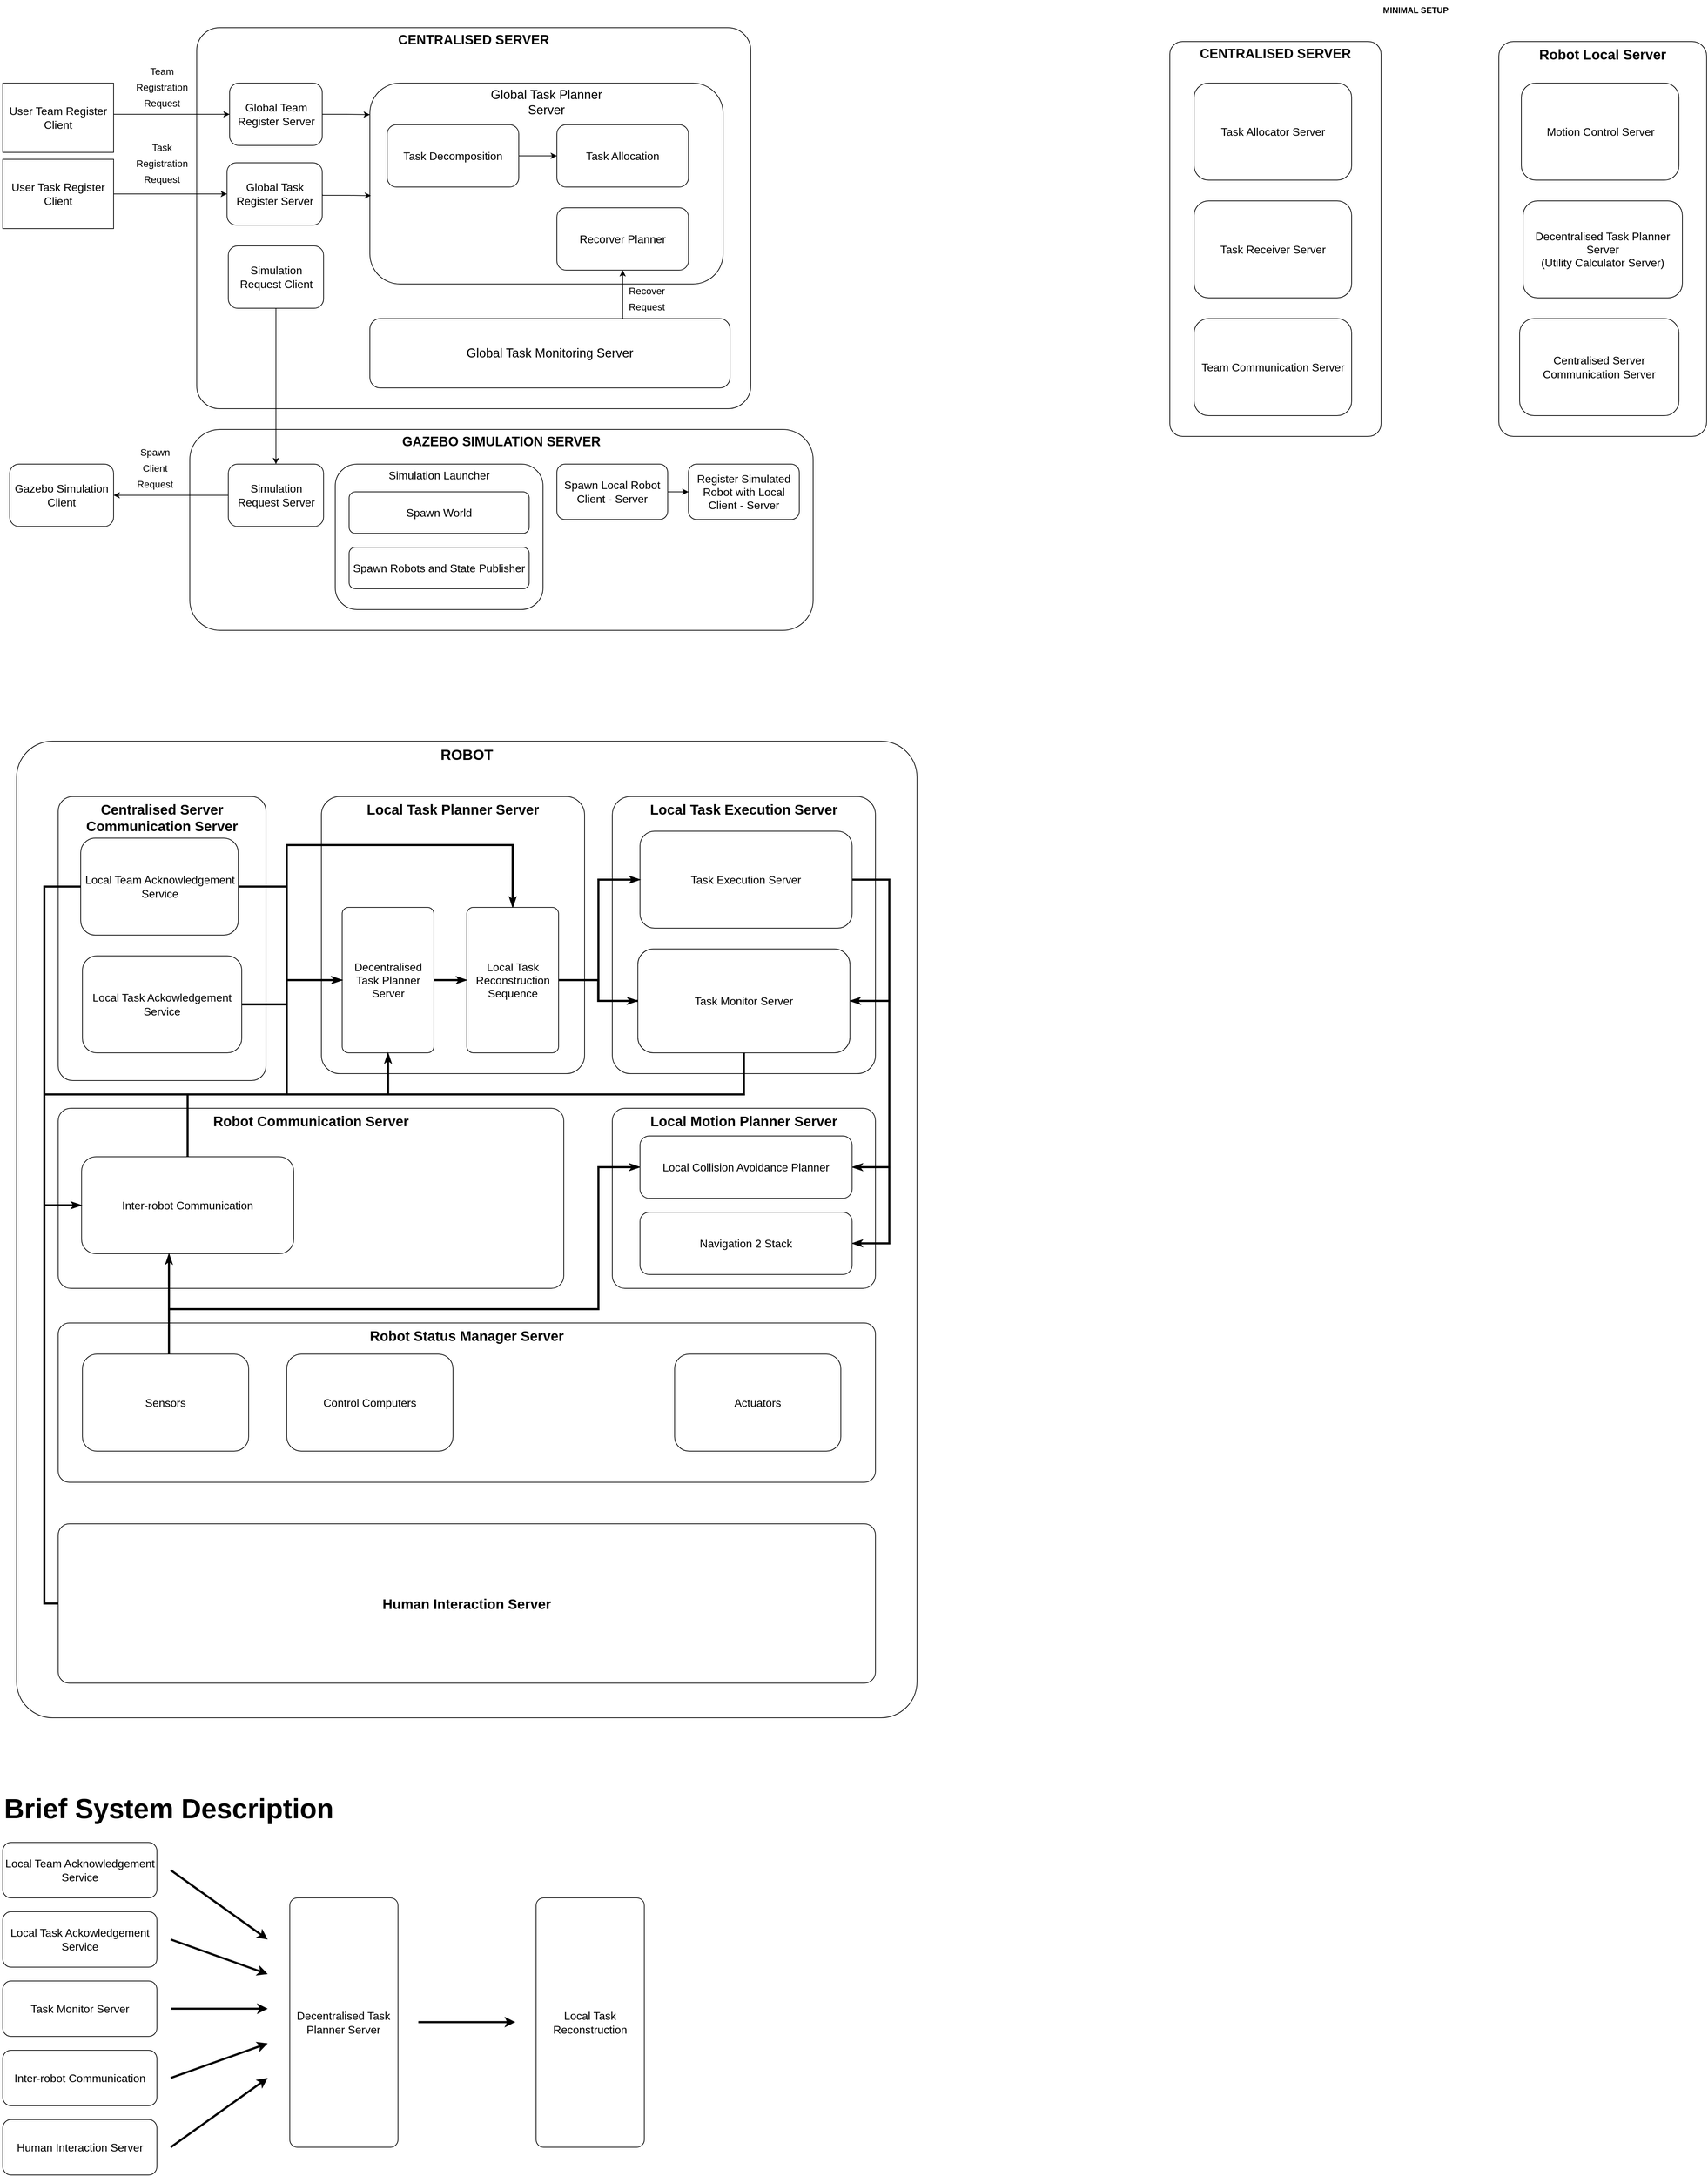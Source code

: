 <mxfile version="20.4.0" type="device"><diagram id="uB8R469eMQVkihma4SLC" name="Page-1"><mxGraphModel dx="1354" dy="734" grid="1" gridSize="10" guides="1" tooltips="1" connect="1" arrows="1" fold="1" page="1" pageScale="1" pageWidth="850" pageHeight="1100" math="0" shadow="0"><root><mxCell id="0"/><mxCell id="1" parent="0"/><mxCell id="WGvOH6UF8nyRRIWHCU_j-6" value="&lt;font style=&quot;font-size: 19px;&quot;&gt;&lt;b&gt;CENTRALISED SERVER&lt;/b&gt;&lt;/font&gt;" style="rounded=1;whiteSpace=wrap;html=1;verticalAlign=top;arcSize=6;" parent="1" vertex="1"><mxGeometry x="360" y="100" width="800" height="550" as="geometry"/></mxCell><mxCell id="WGvOH6UF8nyRRIWHCU_j-7" value="&lt;font style=&quot;font-size: 18px;&quot;&gt;Global Task Planner &lt;br&gt;Server&lt;/font&gt;" style="rounded=1;whiteSpace=wrap;html=1;verticalAlign=top;" parent="1" vertex="1"><mxGeometry x="610" y="180" width="510" height="290" as="geometry"/></mxCell><mxCell id="WGvOH6UF8nyRRIWHCU_j-65" style="edgeStyle=orthogonalEdgeStyle;rounded=0;orthogonalLoop=1;jettySize=auto;html=1;exitX=1;exitY=0.5;exitDx=0;exitDy=0;entryX=0.003;entryY=0.56;entryDx=0;entryDy=0;entryPerimeter=0;fontSize=16;" parent="1" source="WGvOH6UF8nyRRIWHCU_j-10" target="WGvOH6UF8nyRRIWHCU_j-7" edge="1"><mxGeometry relative="1" as="geometry"><Array as="points"><mxPoint x="541" y="342"/><mxPoint x="580" y="342"/></Array></mxGeometry></mxCell><mxCell id="WGvOH6UF8nyRRIWHCU_j-10" value="&lt;font style=&quot;font-size: 16px;&quot;&gt;Global Task Register Server&lt;/font&gt;" style="rounded=1;whiteSpace=wrap;html=1;" parent="1" vertex="1"><mxGeometry x="403.75" y="295" width="137.5" height="90" as="geometry"/></mxCell><mxCell id="WGvOH6UF8nyRRIWHCU_j-44" value="" style="edgeStyle=orthogonalEdgeStyle;rounded=0;orthogonalLoop=1;jettySize=auto;html=1;fontSize=14;" parent="1" source="WGvOH6UF8nyRRIWHCU_j-11" edge="1"><mxGeometry relative="1" as="geometry"><mxPoint x="880.0" y="285" as="targetPoint"/></mxGeometry></mxCell><mxCell id="WGvOH6UF8nyRRIWHCU_j-11" value="&lt;font style=&quot;font-size: 16px;&quot;&gt;Task Decomposition&lt;/font&gt;" style="rounded=1;whiteSpace=wrap;html=1;" parent="1" vertex="1"><mxGeometry x="635" y="240" width="190" height="90" as="geometry"/></mxCell><mxCell id="WGvOH6UF8nyRRIWHCU_j-61" style="edgeStyle=orthogonalEdgeStyle;rounded=0;orthogonalLoop=1;jettySize=auto;html=1;fontSize=14;" parent="1" source="WGvOH6UF8nyRRIWHCU_j-25" target="WGvOH6UF8nyRRIWHCU_j-10" edge="1"><mxGeometry relative="1" as="geometry"/></mxCell><mxCell id="WGvOH6UF8nyRRIWHCU_j-25" value="User Task Register Client" style="rounded=0;whiteSpace=wrap;html=1;fontSize=16;" parent="1" vertex="1"><mxGeometry x="80" y="290" width="160" height="100" as="geometry"/></mxCell><mxCell id="WGvOH6UF8nyRRIWHCU_j-35" style="edgeStyle=orthogonalEdgeStyle;rounded=0;orthogonalLoop=1;jettySize=auto;html=1;entryX=0;entryY=0.5;entryDx=0;entryDy=0;fontSize=14;" parent="1" source="WGvOH6UF8nyRRIWHCU_j-26" edge="1"><mxGeometry relative="1" as="geometry"><mxPoint x="407.5" y="225.0" as="targetPoint"/><Array as="points"><mxPoint x="220" y="225"/><mxPoint x="220" y="225"/></Array></mxGeometry></mxCell><mxCell id="WGvOH6UF8nyRRIWHCU_j-26" value="User Team Register Client" style="rounded=0;whiteSpace=wrap;html=1;fontSize=16;" parent="1" vertex="1"><mxGeometry x="80" y="180" width="160" height="100" as="geometry"/></mxCell><mxCell id="WGvOH6UF8nyRRIWHCU_j-112" style="edgeStyle=orthogonalEdgeStyle;rounded=0;orthogonalLoop=1;jettySize=auto;html=1;entryX=0.5;entryY=1;entryDx=0;entryDy=0;fontSize=18;" parent="1" source="WGvOH6UF8nyRRIWHCU_j-27" target="WGvOH6UF8nyRRIWHCU_j-111" edge="1"><mxGeometry relative="1" as="geometry"><Array as="points"><mxPoint x="975" y="530"/><mxPoint x="975" y="530"/></Array></mxGeometry></mxCell><mxCell id="WGvOH6UF8nyRRIWHCU_j-27" value="&lt;font style=&quot;font-size: 18px;&quot;&gt;Global Task Monitoring Server&lt;/font&gt;" style="rounded=1;whiteSpace=wrap;html=1;" parent="1" vertex="1"><mxGeometry x="610" y="520" width="520" height="100" as="geometry"/></mxCell><mxCell id="WGvOH6UF8nyRRIWHCU_j-29" value="&lt;font style=&quot;font-size: 14px;&quot;&gt;Task Registration Request&lt;/font&gt;" style="text;html=1;strokeColor=none;fillColor=none;align=center;verticalAlign=middle;whiteSpace=wrap;rounded=0;fontSize=19;" parent="1" vertex="1"><mxGeometry x="280" y="280" width="60" height="30" as="geometry"/></mxCell><mxCell id="WGvOH6UF8nyRRIWHCU_j-37" value="&lt;font style=&quot;font-size: 14px;&quot;&gt;Team Registration Request&lt;/font&gt;" style="text;html=1;strokeColor=none;fillColor=none;align=center;verticalAlign=middle;whiteSpace=wrap;rounded=0;fontSize=19;" parent="1" vertex="1"><mxGeometry x="280" y="170" width="60" height="30" as="geometry"/></mxCell><mxCell id="WGvOH6UF8nyRRIWHCU_j-110" style="edgeStyle=orthogonalEdgeStyle;rounded=0;orthogonalLoop=1;jettySize=auto;html=1;exitX=1;exitY=0.5;exitDx=0;exitDy=0;entryX=0;entryY=0.157;entryDx=0;entryDy=0;entryPerimeter=0;fontSize=18;" parent="1" source="WGvOH6UF8nyRRIWHCU_j-80" target="WGvOH6UF8nyRRIWHCU_j-7" edge="1"><mxGeometry relative="1" as="geometry"/></mxCell><mxCell id="WGvOH6UF8nyRRIWHCU_j-80" value="&lt;font style=&quot;font-size: 16px;&quot;&gt;Global Team Register Server&lt;/font&gt;" style="rounded=1;whiteSpace=wrap;html=1;" parent="1" vertex="1"><mxGeometry x="407.5" y="180" width="133.75" height="90" as="geometry"/></mxCell><mxCell id="WGvOH6UF8nyRRIWHCU_j-92" value="&lt;font style=&quot;font-size: 16px;&quot;&gt;Task Allocation&lt;/font&gt;" style="rounded=1;whiteSpace=wrap;html=1;" parent="1" vertex="1"><mxGeometry x="880" y="240" width="190" height="90" as="geometry"/></mxCell><mxCell id="WGvOH6UF8nyRRIWHCU_j-109" value="&lt;font style=&quot;font-size: 19px;&quot;&gt;&lt;b&gt;GAZEBO SIMULATION SERVER&lt;/b&gt;&lt;/font&gt;" style="rounded=1;whiteSpace=wrap;html=1;verticalAlign=top;" parent="1" vertex="1"><mxGeometry x="350" y="680" width="900" height="290" as="geometry"/></mxCell><mxCell id="WGvOH6UF8nyRRIWHCU_j-111" value="&lt;font style=&quot;font-size: 16px;&quot;&gt;Recorver Planner&lt;/font&gt;" style="rounded=1;whiteSpace=wrap;html=1;" parent="1" vertex="1"><mxGeometry x="880" y="360" width="190" height="90" as="geometry"/></mxCell><mxCell id="WGvOH6UF8nyRRIWHCU_j-113" value="&lt;font style=&quot;font-size: 14px;&quot;&gt;Recover Request&lt;/font&gt;" style="text;html=1;strokeColor=none;fillColor=none;align=center;verticalAlign=middle;whiteSpace=wrap;rounded=0;fontSize=19;" parent="1" vertex="1"><mxGeometry x="980" y="475" width="60" height="30" as="geometry"/></mxCell><mxCell id="WGvOH6UF8nyRRIWHCU_j-117" style="edgeStyle=orthogonalEdgeStyle;rounded=0;orthogonalLoop=1;jettySize=auto;html=1;fontSize=18;" parent="1" source="WGvOH6UF8nyRRIWHCU_j-115" target="WGvOH6UF8nyRRIWHCU_j-116" edge="1"><mxGeometry relative="1" as="geometry"/></mxCell><mxCell id="WGvOH6UF8nyRRIWHCU_j-115" value="&lt;span style=&quot;font-size: 16px;&quot;&gt;Simulation Request Client&lt;/span&gt;" style="rounded=1;whiteSpace=wrap;html=1;" parent="1" vertex="1"><mxGeometry x="405.63" y="415" width="137.5" height="90" as="geometry"/></mxCell><mxCell id="WGvOH6UF8nyRRIWHCU_j-122" style="edgeStyle=orthogonalEdgeStyle;rounded=0;orthogonalLoop=1;jettySize=auto;html=1;entryX=1;entryY=0.5;entryDx=0;entryDy=0;fontSize=18;" parent="1" source="WGvOH6UF8nyRRIWHCU_j-116" target="WGvOH6UF8nyRRIWHCU_j-121" edge="1"><mxGeometry relative="1" as="geometry"/></mxCell><mxCell id="WGvOH6UF8nyRRIWHCU_j-116" value="&lt;span style=&quot;font-size: 16px;&quot;&gt;Simulation Request Server&lt;/span&gt;" style="rounded=1;whiteSpace=wrap;html=1;" parent="1" vertex="1"><mxGeometry x="405.63" y="730" width="137.5" height="90" as="geometry"/></mxCell><mxCell id="WGvOH6UF8nyRRIWHCU_j-118" value="&lt;font style=&quot;font-size: 16px;&quot;&gt;Simulation Launcher&lt;/font&gt;" style="rounded=1;whiteSpace=wrap;html=1;verticalAlign=top;" parent="1" vertex="1"><mxGeometry x="560" y="730" width="300" height="210" as="geometry"/></mxCell><mxCell id="WGvOH6UF8nyRRIWHCU_j-121" value="&lt;span style=&quot;font-size: 16px;&quot;&gt;Gazebo Simulation Client&lt;/span&gt;" style="rounded=1;whiteSpace=wrap;html=1;" parent="1" vertex="1"><mxGeometry x="90" y="730" width="150" height="90" as="geometry"/></mxCell><mxCell id="WGvOH6UF8nyRRIWHCU_j-123" value="&lt;font style=&quot;font-size: 14px;&quot;&gt;Spawn Client Request&lt;/font&gt;" style="text;html=1;strokeColor=none;fillColor=none;align=center;verticalAlign=middle;whiteSpace=wrap;rounded=0;fontSize=19;" parent="1" vertex="1"><mxGeometry x="270" y="720" width="60" height="30" as="geometry"/></mxCell><mxCell id="WGvOH6UF8nyRRIWHCU_j-124" value="&lt;span style=&quot;font-size: 16px;&quot;&gt;Spawn World&lt;/span&gt;" style="rounded=1;whiteSpace=wrap;html=1;" parent="1" vertex="1"><mxGeometry x="580" y="770" width="260" height="60" as="geometry"/></mxCell><mxCell id="WGvOH6UF8nyRRIWHCU_j-125" value="&lt;span style=&quot;font-size: 16px;&quot;&gt;Spawn Robots and State Publisher&lt;/span&gt;" style="rounded=1;whiteSpace=wrap;html=1;" parent="1" vertex="1"><mxGeometry x="580" y="850" width="260" height="60" as="geometry"/></mxCell><mxCell id="WGvOH6UF8nyRRIWHCU_j-129" value="" style="edgeStyle=orthogonalEdgeStyle;rounded=0;orthogonalLoop=1;jettySize=auto;html=1;fontSize=18;" parent="1" source="WGvOH6UF8nyRRIWHCU_j-127" target="WGvOH6UF8nyRRIWHCU_j-128" edge="1"><mxGeometry relative="1" as="geometry"/></mxCell><mxCell id="WGvOH6UF8nyRRIWHCU_j-127" value="&lt;span style=&quot;font-size: 16px;&quot;&gt;Spawn Local Robot Client - Server&lt;/span&gt;" style="rounded=1;whiteSpace=wrap;html=1;verticalAlign=middle;" parent="1" vertex="1"><mxGeometry x="880" y="730" width="160" height="80" as="geometry"/></mxCell><mxCell id="WGvOH6UF8nyRRIWHCU_j-128" value="&lt;span style=&quot;font-size: 16px;&quot;&gt;Register Simulated Robot with Local Client - Server&lt;/span&gt;" style="rounded=1;whiteSpace=wrap;html=1;verticalAlign=middle;" parent="1" vertex="1"><mxGeometry x="1070" y="730" width="160" height="80" as="geometry"/></mxCell><mxCell id="vgroSOJyGD5OPlZ-_MmD-1" value="&lt;font size=&quot;1&quot; style=&quot;&quot;&gt;&lt;b style=&quot;font-size: 21px;&quot;&gt;ROBOT&lt;/b&gt;&lt;/font&gt;" style="rounded=1;whiteSpace=wrap;html=1;fontSize=16;verticalAlign=top;gradientColor=none;fillColor=default;perimeterSpacing=3;gradientDirection=radial;fillStyle=auto;glass=0;shadow=0;sketch=0;absoluteArcSize=0;arcSize=4;imageHeight=24;" parent="1" vertex="1"><mxGeometry x="100" y="1130" width="1300" height="1410" as="geometry"/></mxCell><mxCell id="vgroSOJyGD5OPlZ-_MmD-2" value="&lt;font style=&quot;font-size: 20px;&quot;&gt;&lt;b&gt;Local Task Planner Server&lt;/b&gt;&lt;/font&gt;" style="rounded=1;whiteSpace=wrap;html=1;fontSize=16;verticalAlign=top;arcSize=7;" parent="1" vertex="1"><mxGeometry x="540" y="1210" width="380" height="400" as="geometry"/></mxCell><mxCell id="vgroSOJyGD5OPlZ-_MmD-31" style="edgeStyle=orthogonalEdgeStyle;rounded=0;orthogonalLoop=1;jettySize=auto;html=1;exitX=1;exitY=0.5;exitDx=0;exitDy=0;entryX=0;entryY=0.5;entryDx=0;entryDy=0;strokeWidth=3;fontSize=21;endArrow=classicThin;endFill=1;" parent="1" source="vgroSOJyGD5OPlZ-_MmD-6" edge="1"><mxGeometry relative="1" as="geometry"><mxPoint x="750.0" y="1475" as="targetPoint"/></mxGeometry></mxCell><mxCell id="vgroSOJyGD5OPlZ-_MmD-6" value="Decentralised Task Planner Server" style="rounded=1;whiteSpace=wrap;html=1;fontSize=16;verticalAlign=middle;arcSize=7;" parent="1" vertex="1"><mxGeometry x="570" y="1370" width="132.5" height="210" as="geometry"/></mxCell><mxCell id="vgroSOJyGD5OPlZ-_MmD-19" value="&lt;font style=&quot;font-size: 20px;&quot;&gt;&lt;b&gt;Centralised Server Communication Server&lt;/b&gt;&lt;/font&gt;" style="rounded=1;whiteSpace=wrap;html=1;fontSize=16;verticalAlign=top;arcSize=7;" parent="1" vertex="1"><mxGeometry x="160" y="1210" width="300" height="410" as="geometry"/></mxCell><mxCell id="vgroSOJyGD5OPlZ-_MmD-28" style="edgeStyle=orthogonalEdgeStyle;rounded=0;orthogonalLoop=1;jettySize=auto;html=1;exitX=1;exitY=0.5;exitDx=0;exitDy=0;fontSize=21;entryX=0.5;entryY=0;entryDx=0;entryDy=0;strokeWidth=3;endArrow=classicThin;endFill=1;" parent="1" source="vgroSOJyGD5OPlZ-_MmD-20" edge="1"><mxGeometry relative="1" as="geometry"><mxPoint x="816.25" y="1370" as="targetPoint"/><Array as="points"><mxPoint x="490" y="1510"/><mxPoint x="490" y="1280"/><mxPoint x="816" y="1280"/></Array></mxGeometry></mxCell><mxCell id="vgroSOJyGD5OPlZ-_MmD-30" style="edgeStyle=orthogonalEdgeStyle;rounded=0;orthogonalLoop=1;jettySize=auto;html=1;exitX=1;exitY=0.5;exitDx=0;exitDy=0;strokeWidth=3;fontSize=21;endArrow=classicThin;endFill=1;" parent="1" source="vgroSOJyGD5OPlZ-_MmD-20" target="vgroSOJyGD5OPlZ-_MmD-6" edge="1"><mxGeometry relative="1" as="geometry"><Array as="points"><mxPoint x="490" y="1510"/><mxPoint x="490" y="1475"/></Array></mxGeometry></mxCell><mxCell id="vgroSOJyGD5OPlZ-_MmD-20" value="Local Task Ackowledgement Service" style="rounded=1;whiteSpace=wrap;html=1;fontSize=16;" parent="1" vertex="1"><mxGeometry x="195" y="1440" width="230" height="140" as="geometry"/></mxCell><mxCell id="vgroSOJyGD5OPlZ-_MmD-27" style="edgeStyle=orthogonalEdgeStyle;rounded=0;orthogonalLoop=1;jettySize=auto;html=1;entryX=0.5;entryY=0;entryDx=0;entryDy=0;fontSize=21;strokeWidth=3;endArrow=classicThin;endFill=1;exitX=1;exitY=0.5;exitDx=0;exitDy=0;" parent="1" edge="1"><mxGeometry relative="1" as="geometry"><mxPoint x="420" y="1340" as="sourcePoint"/><mxPoint x="816.25" y="1370" as="targetPoint"/><Array as="points"><mxPoint x="490" y="1340"/><mxPoint x="490" y="1280"/><mxPoint x="816" y="1280"/></Array></mxGeometry></mxCell><mxCell id="vgroSOJyGD5OPlZ-_MmD-23" value="&lt;font size=&quot;1&quot; style=&quot;&quot;&gt;&lt;b style=&quot;font-size: 20px;&quot;&gt;Robot Communication Server&lt;/b&gt;&lt;/font&gt;" style="rounded=1;whiteSpace=wrap;html=1;fontSize=16;verticalAlign=top;arcSize=7;" parent="1" vertex="1"><mxGeometry x="160" y="1660" width="730" height="260" as="geometry"/></mxCell><mxCell id="vgroSOJyGD5OPlZ-_MmD-24" value="&lt;font style=&quot;font-size: 20px;&quot;&gt;&lt;b&gt;Local Task Execution Server&lt;/b&gt;&lt;/font&gt;" style="rounded=1;whiteSpace=wrap;html=1;fontSize=16;verticalAlign=top;arcSize=7;" parent="1" vertex="1"><mxGeometry x="960" y="1210" width="380" height="400" as="geometry"/></mxCell><mxCell id="vgroSOJyGD5OPlZ-_MmD-25" value="&lt;font style=&quot;font-size: 20px;&quot;&gt;&lt;b&gt;Local Motion Planner Server&lt;/b&gt;&lt;/font&gt;" style="rounded=1;whiteSpace=wrap;html=1;fontSize=16;verticalAlign=top;arcSize=7;" parent="1" vertex="1"><mxGeometry x="960" y="1660" width="380" height="260" as="geometry"/></mxCell><mxCell id="vgroSOJyGD5OPlZ-_MmD-37" style="edgeStyle=orthogonalEdgeStyle;rounded=0;orthogonalLoop=1;jettySize=auto;html=1;exitX=0.5;exitY=0;exitDx=0;exitDy=0;entryX=0;entryY=0.5;entryDx=0;entryDy=0;strokeWidth=3;fontSize=20;endArrow=classicThin;endFill=1;" parent="1" source="vgroSOJyGD5OPlZ-_MmD-35" target="vgroSOJyGD5OPlZ-_MmD-6" edge="1"><mxGeometry relative="1" as="geometry"><Array as="points"><mxPoint x="347" y="1640"/><mxPoint x="490" y="1640"/><mxPoint x="490" y="1475"/></Array></mxGeometry></mxCell><mxCell id="vgroSOJyGD5OPlZ-_MmD-35" value="Inter-robot Communication" style="rounded=1;whiteSpace=wrap;html=1;fontSize=16;" parent="1" vertex="1"><mxGeometry x="193.75" y="1730" width="306.25" height="140" as="geometry"/></mxCell><mxCell id="vgroSOJyGD5OPlZ-_MmD-47" style="edgeStyle=orthogonalEdgeStyle;rounded=0;orthogonalLoop=1;jettySize=auto;html=1;exitX=1;exitY=0.5;exitDx=0;exitDy=0;entryX=1;entryY=0.5;entryDx=0;entryDy=0;strokeWidth=3;fontSize=20;endArrow=classicThin;endFill=1;" parent="1" source="vgroSOJyGD5OPlZ-_MmD-39" target="vgroSOJyGD5OPlZ-_MmD-45" edge="1"><mxGeometry relative="1" as="geometry"><Array as="points"><mxPoint x="1360" y="1330"/><mxPoint x="1360" y="1505"/></Array></mxGeometry></mxCell><mxCell id="vgroSOJyGD5OPlZ-_MmD-51" style="edgeStyle=orthogonalEdgeStyle;rounded=0;orthogonalLoop=1;jettySize=auto;html=1;exitX=1;exitY=0.5;exitDx=0;exitDy=0;entryX=1;entryY=0.5;entryDx=0;entryDy=0;strokeWidth=3;fontSize=20;endArrow=classicThin;endFill=1;" parent="1" source="vgroSOJyGD5OPlZ-_MmD-39" edge="1"><mxGeometry relative="1" as="geometry"><mxPoint x="1306.25" y="1855" as="targetPoint"/><Array as="points"><mxPoint x="1360" y="1330"/><mxPoint x="1360" y="1855"/></Array></mxGeometry></mxCell><mxCell id="vgroSOJyGD5OPlZ-_MmD-52" style="edgeStyle=orthogonalEdgeStyle;rounded=0;orthogonalLoop=1;jettySize=auto;html=1;exitX=1;exitY=0.5;exitDx=0;exitDy=0;entryX=1;entryY=0.5;entryDx=0;entryDy=0;strokeWidth=3;fontSize=20;endArrow=classicThin;endFill=1;" parent="1" source="vgroSOJyGD5OPlZ-_MmD-39" edge="1"><mxGeometry relative="1" as="geometry"><mxPoint x="1306.25" y="1745" as="targetPoint"/><Array as="points"><mxPoint x="1360" y="1330"/><mxPoint x="1360" y="1745"/></Array></mxGeometry></mxCell><mxCell id="vgroSOJyGD5OPlZ-_MmD-39" value="Task Execution Server" style="rounded=1;whiteSpace=wrap;html=1;fontSize=16;" parent="1" vertex="1"><mxGeometry x="1000" y="1260" width="306.25" height="140" as="geometry"/></mxCell><mxCell id="vgroSOJyGD5OPlZ-_MmD-41" style="edgeStyle=orthogonalEdgeStyle;rounded=0;orthogonalLoop=1;jettySize=auto;html=1;entryX=0;entryY=0.5;entryDx=0;entryDy=0;strokeWidth=3;fontSize=20;endArrow=classicThin;endFill=1;" parent="1" target="vgroSOJyGD5OPlZ-_MmD-6" edge="1"><mxGeometry relative="1" as="geometry"><mxPoint x="1150.059" y="1580" as="sourcePoint"/><Array as="points"><mxPoint x="1150" y="1640"/><mxPoint x="490" y="1640"/><mxPoint x="490" y="1475"/></Array></mxGeometry></mxCell><mxCell id="vgroSOJyGD5OPlZ-_MmD-44" style="edgeStyle=orthogonalEdgeStyle;rounded=0;orthogonalLoop=1;jettySize=auto;html=1;exitX=1;exitY=0.5;exitDx=0;exitDy=0;strokeWidth=3;fontSize=20;endArrow=classicThin;endFill=1;" parent="1" source="vgroSOJyGD5OPlZ-_MmD-43" target="vgroSOJyGD5OPlZ-_MmD-39" edge="1"><mxGeometry relative="1" as="geometry"><Array as="points"><mxPoint x="940" y="1475"/><mxPoint x="940" y="1330"/></Array></mxGeometry></mxCell><mxCell id="vgroSOJyGD5OPlZ-_MmD-86" style="edgeStyle=orthogonalEdgeStyle;rounded=0;orthogonalLoop=1;jettySize=auto;html=1;entryX=0;entryY=0.5;entryDx=0;entryDy=0;strokeWidth=3;fontSize=20;endArrow=classicThin;endFill=1;" parent="1" source="vgroSOJyGD5OPlZ-_MmD-43" target="vgroSOJyGD5OPlZ-_MmD-45" edge="1"><mxGeometry relative="1" as="geometry"/></mxCell><mxCell id="vgroSOJyGD5OPlZ-_MmD-43" value="Local Task Reconstruction Sequence" style="rounded=1;whiteSpace=wrap;html=1;fontSize=16;verticalAlign=middle;arcSize=7;" parent="1" vertex="1"><mxGeometry x="750" y="1370" width="132.5" height="210" as="geometry"/></mxCell><mxCell id="vgroSOJyGD5OPlZ-_MmD-48" style="edgeStyle=orthogonalEdgeStyle;rounded=0;orthogonalLoop=1;jettySize=auto;html=1;exitX=0;exitY=0.5;exitDx=0;exitDy=0;entryX=0;entryY=0.5;entryDx=0;entryDy=0;strokeWidth=3;fontSize=20;endArrow=classicThin;endFill=1;" parent="1" source="vgroSOJyGD5OPlZ-_MmD-45" target="vgroSOJyGD5OPlZ-_MmD-39" edge="1"><mxGeometry relative="1" as="geometry"><Array as="points"><mxPoint x="940" y="1505"/><mxPoint x="940" y="1330"/></Array></mxGeometry></mxCell><mxCell id="vgroSOJyGD5OPlZ-_MmD-45" value="Task Monitor Server" style="rounded=1;whiteSpace=wrap;html=1;fontSize=16;" parent="1" vertex="1"><mxGeometry x="996.88" y="1430" width="306.25" height="150" as="geometry"/></mxCell><mxCell id="vgroSOJyGD5OPlZ-_MmD-54" style="edgeStyle=orthogonalEdgeStyle;rounded=0;orthogonalLoop=1;jettySize=auto;html=1;exitX=0;exitY=0.5;exitDx=0;exitDy=0;entryX=0;entryY=0.5;entryDx=0;entryDy=0;strokeWidth=3;fontSize=20;endArrow=classicThin;endFill=1;" parent="1" edge="1"><mxGeometry relative="1" as="geometry"><mxPoint x="1000" y="1745" as="sourcePoint"/><Array as="points"><mxPoint x="940" y="1745"/><mxPoint x="940" y="1855"/></Array></mxGeometry></mxCell><mxCell id="vgroSOJyGD5OPlZ-_MmD-55" style="edgeStyle=orthogonalEdgeStyle;rounded=0;orthogonalLoop=1;jettySize=auto;html=1;strokeWidth=3;fontSize=20;endArrow=classicThin;endFill=1;entryX=0;entryY=0.5;entryDx=0;entryDy=0;" parent="1" edge="1"><mxGeometry relative="1" as="geometry"><mxPoint x="1000" y="1745" as="targetPoint"/><Array as="points"><mxPoint x="940" y="1855"/><mxPoint x="940" y="1745"/></Array></mxGeometry></mxCell><mxCell id="vgroSOJyGD5OPlZ-_MmD-57" value="&lt;font size=&quot;1&quot; style=&quot;&quot;&gt;&lt;b style=&quot;font-size: 20px;&quot;&gt;Robot Status Manager Server&lt;/b&gt;&lt;/font&gt;" style="rounded=1;whiteSpace=wrap;html=1;fontSize=16;verticalAlign=top;arcSize=7;" parent="1" vertex="1"><mxGeometry x="160" y="1970" width="1180" height="230" as="geometry"/></mxCell><mxCell id="vgroSOJyGD5OPlZ-_MmD-61" style="edgeStyle=orthogonalEdgeStyle;rounded=0;orthogonalLoop=1;jettySize=auto;html=1;strokeWidth=3;fontSize=20;endArrow=classicThin;endFill=1;" parent="1" source="vgroSOJyGD5OPlZ-_MmD-59" target="vgroSOJyGD5OPlZ-_MmD-35" edge="1"><mxGeometry relative="1" as="geometry"><Array as="points"><mxPoint x="320" y="1980"/><mxPoint x="320" y="1980"/></Array></mxGeometry></mxCell><mxCell id="vgroSOJyGD5OPlZ-_MmD-66" style="edgeStyle=orthogonalEdgeStyle;rounded=0;orthogonalLoop=1;jettySize=auto;html=1;entryX=0;entryY=0.5;entryDx=0;entryDy=0;strokeWidth=3;fontSize=20;endArrow=classicThin;endFill=1;" parent="1" source="vgroSOJyGD5OPlZ-_MmD-59" edge="1"><mxGeometry relative="1" as="geometry"><mxPoint x="1000" y="1745" as="targetPoint"/><Array as="points"><mxPoint x="320" y="1950"/><mxPoint x="940" y="1950"/><mxPoint x="940" y="1745"/></Array></mxGeometry></mxCell><mxCell id="vgroSOJyGD5OPlZ-_MmD-59" value="Sensors" style="rounded=1;whiteSpace=wrap;html=1;fontSize=16;" parent="1" vertex="1"><mxGeometry x="195" y="2015" width="240" height="140" as="geometry"/></mxCell><mxCell id="vgroSOJyGD5OPlZ-_MmD-62" value="Control Computers" style="rounded=1;whiteSpace=wrap;html=1;fontSize=16;" parent="1" vertex="1"><mxGeometry x="490" y="2015" width="240" height="140" as="geometry"/></mxCell><mxCell id="vgroSOJyGD5OPlZ-_MmD-64" value="Actuators" style="rounded=1;whiteSpace=wrap;html=1;fontSize=16;" parent="1" vertex="1"><mxGeometry x="1050" y="2015" width="240" height="140" as="geometry"/></mxCell><mxCell id="vgroSOJyGD5OPlZ-_MmD-72" style="edgeStyle=orthogonalEdgeStyle;rounded=0;orthogonalLoop=1;jettySize=auto;html=1;exitX=0;exitY=0.5;exitDx=0;exitDy=0;entryX=0.5;entryY=1;entryDx=0;entryDy=0;strokeWidth=3;fontSize=20;endArrow=classicThin;endFill=1;" parent="1" source="vgroSOJyGD5OPlZ-_MmD-68" target="vgroSOJyGD5OPlZ-_MmD-6" edge="1"><mxGeometry relative="1" as="geometry"><Array as="points"><mxPoint x="140" y="2375"/><mxPoint x="140" y="1640"/><mxPoint x="636" y="1640"/></Array></mxGeometry></mxCell><mxCell id="vgroSOJyGD5OPlZ-_MmD-68" value="&lt;span style=&quot;font-size: 20px;&quot;&gt;&lt;b&gt;Human Interaction Server&lt;/b&gt;&lt;/span&gt;" style="rounded=1;whiteSpace=wrap;html=1;fontSize=16;verticalAlign=middle;arcSize=7;" parent="1" vertex="1"><mxGeometry x="160" y="2260" width="1180" height="230" as="geometry"/></mxCell><mxCell id="vgroSOJyGD5OPlZ-_MmD-71" style="edgeStyle=orthogonalEdgeStyle;rounded=0;orthogonalLoop=1;jettySize=auto;html=1;exitX=0;exitY=0.5;exitDx=0;exitDy=0;entryX=0;entryY=0.5;entryDx=0;entryDy=0;strokeWidth=3;fontSize=20;endArrow=classicThin;endFill=1;" parent="1" source="vgroSOJyGD5OPlZ-_MmD-70" target="vgroSOJyGD5OPlZ-_MmD-35" edge="1"><mxGeometry relative="1" as="geometry"><Array as="points"><mxPoint x="140" y="1340"/><mxPoint x="140" y="1800"/></Array></mxGeometry></mxCell><mxCell id="vgroSOJyGD5OPlZ-_MmD-70" value="Local Team Acknowledgement Service" style="rounded=1;whiteSpace=wrap;html=1;fontSize=16;" parent="1" vertex="1"><mxGeometry x="192.5" y="1270" width="227.5" height="140" as="geometry"/></mxCell><mxCell id="vgroSOJyGD5OPlZ-_MmD-73" value="&lt;h1&gt;&lt;span style=&quot;background-color: initial;&quot;&gt;Brief System Description&lt;/span&gt;&lt;/h1&gt;&lt;h1&gt;&lt;br&gt;&lt;/h1&gt;" style="text;html=1;strokeColor=none;fillColor=none;spacing=5;spacingTop=-20;whiteSpace=wrap;overflow=hidden;rounded=0;fontSize=20;" parent="1" vertex="1"><mxGeometry x="76.88" y="2630" width="540" height="130" as="geometry"/></mxCell><mxCell id="vgroSOJyGD5OPlZ-_MmD-75" value="Local Collision Avoidance Planner" style="rounded=1;whiteSpace=wrap;html=1;fontSize=16;" parent="1" vertex="1"><mxGeometry x="1000" y="1700" width="306.25" height="90" as="geometry"/></mxCell><mxCell id="vgroSOJyGD5OPlZ-_MmD-76" value="Navigation 2 Stack" style="rounded=1;whiteSpace=wrap;html=1;fontSize=16;" parent="1" vertex="1"><mxGeometry x="1000" y="1810" width="306.25" height="90" as="geometry"/></mxCell><mxCell id="vgroSOJyGD5OPlZ-_MmD-82" value="Decentralised Task Planner Server" style="rounded=1;whiteSpace=wrap;html=1;fontSize=16;verticalAlign=middle;arcSize=7;" parent="1" vertex="1"><mxGeometry x="494.38" y="2800" width="156.25" height="360" as="geometry"/></mxCell><mxCell id="vgroSOJyGD5OPlZ-_MmD-83" value="Local Task Ackowledgement Service" style="rounded=1;whiteSpace=wrap;html=1;fontSize=16;" parent="1" vertex="1"><mxGeometry x="80" y="2820" width="222.5" height="80" as="geometry"/></mxCell><mxCell id="vgroSOJyGD5OPlZ-_MmD-84" value="Local Team Acknowledgement Service" style="rounded=1;whiteSpace=wrap;html=1;fontSize=16;" parent="1" vertex="1"><mxGeometry x="80" y="2720" width="222.5" height="80" as="geometry"/></mxCell><mxCell id="vgroSOJyGD5OPlZ-_MmD-85" value="Task Monitor Server" style="rounded=1;whiteSpace=wrap;html=1;fontSize=16;" parent="1" vertex="1"><mxGeometry x="80" y="2920" width="222.5" height="80" as="geometry"/></mxCell><mxCell id="vgroSOJyGD5OPlZ-_MmD-87" value="Inter-robot Communication" style="rounded=1;whiteSpace=wrap;html=1;fontSize=16;" parent="1" vertex="1"><mxGeometry x="80" y="3020" width="222.5" height="80" as="geometry"/></mxCell><mxCell id="vgroSOJyGD5OPlZ-_MmD-88" value="Human Interaction Server" style="rounded=1;whiteSpace=wrap;html=1;fontSize=16;" parent="1" vertex="1"><mxGeometry x="80" y="3120" width="222.5" height="80" as="geometry"/></mxCell><mxCell id="vgroSOJyGD5OPlZ-_MmD-90" value="" style="endArrow=classic;html=1;rounded=0;strokeWidth=3;fontSize=20;" parent="1" edge="1"><mxGeometry width="50" height="50" relative="1" as="geometry"><mxPoint x="322.5" y="2760" as="sourcePoint"/><mxPoint x="462.5" y="2860" as="targetPoint"/></mxGeometry></mxCell><mxCell id="vgroSOJyGD5OPlZ-_MmD-91" value="" style="endArrow=classic;html=1;rounded=0;strokeWidth=3;fontSize=20;" parent="1" edge="1"><mxGeometry width="50" height="50" relative="1" as="geometry"><mxPoint x="322.5" y="2860" as="sourcePoint"/><mxPoint x="462.5" y="2910" as="targetPoint"/></mxGeometry></mxCell><mxCell id="vgroSOJyGD5OPlZ-_MmD-92" value="" style="endArrow=classic;html=1;rounded=0;strokeWidth=3;fontSize=20;" parent="1" edge="1"><mxGeometry width="50" height="50" relative="1" as="geometry"><mxPoint x="322.5" y="2960" as="sourcePoint"/><mxPoint x="462.5" y="2960" as="targetPoint"/></mxGeometry></mxCell><mxCell id="vgroSOJyGD5OPlZ-_MmD-93" value="" style="endArrow=classic;html=1;rounded=0;strokeWidth=3;fontSize=20;" parent="1" edge="1"><mxGeometry width="50" height="50" relative="1" as="geometry"><mxPoint x="322.5" y="3060" as="sourcePoint"/><mxPoint x="462.5" y="3010" as="targetPoint"/></mxGeometry></mxCell><mxCell id="vgroSOJyGD5OPlZ-_MmD-94" value="" style="endArrow=classic;html=1;rounded=0;strokeWidth=3;fontSize=20;" parent="1" edge="1"><mxGeometry width="50" height="50" relative="1" as="geometry"><mxPoint x="322.5" y="3160" as="sourcePoint"/><mxPoint x="462.5" y="3060" as="targetPoint"/></mxGeometry></mxCell><mxCell id="vgroSOJyGD5OPlZ-_MmD-101" value="Local Task Reconstruction" style="rounded=1;whiteSpace=wrap;html=1;fontSize=16;verticalAlign=middle;arcSize=7;" parent="1" vertex="1"><mxGeometry x="850" y="2800" width="156.25" height="360" as="geometry"/></mxCell><mxCell id="vgroSOJyGD5OPlZ-_MmD-102" value="" style="endArrow=classic;html=1;rounded=0;strokeWidth=3;fontSize=20;" parent="1" edge="1"><mxGeometry width="50" height="50" relative="1" as="geometry"><mxPoint x="680" y="2979.33" as="sourcePoint"/><mxPoint x="820" y="2979.33" as="targetPoint"/></mxGeometry></mxCell><mxCell id="3YmsWomRYUFh7FF9BlWK-1" value="&lt;b&gt;MINIMAL SETUP&lt;/b&gt;" style="text;html=1;strokeColor=none;fillColor=none;align=center;verticalAlign=middle;whiteSpace=wrap;rounded=0;" vertex="1" parent="1"><mxGeometry x="2060" y="60" width="120" height="30" as="geometry"/></mxCell><mxCell id="3YmsWomRYUFh7FF9BlWK-3" value="&lt;span style=&quot;font-size: 20px;&quot;&gt;&lt;b&gt;Robot Local Server&lt;/b&gt;&lt;/span&gt;" style="rounded=1;whiteSpace=wrap;html=1;fontSize=16;verticalAlign=top;arcSize=7;" vertex="1" parent="1"><mxGeometry x="2240" y="120" width="300" height="570" as="geometry"/></mxCell><mxCell id="3YmsWomRYUFh7FF9BlWK-4" value="Decentralised Task Planner Server&lt;br&gt;(Utility Calculator Server)" style="rounded=1;whiteSpace=wrap;html=1;fontSize=16;" vertex="1" parent="1"><mxGeometry x="2275" y="350" width="230" height="140" as="geometry"/></mxCell><mxCell id="3YmsWomRYUFh7FF9BlWK-5" value="Motion Control Server" style="rounded=1;whiteSpace=wrap;html=1;fontSize=16;" vertex="1" parent="1"><mxGeometry x="2272.5" y="180" width="227.5" height="140" as="geometry"/></mxCell><mxCell id="3YmsWomRYUFh7FF9BlWK-6" value="Centralised Server Communication Server" style="rounded=1;whiteSpace=wrap;html=1;fontSize=16;" vertex="1" parent="1"><mxGeometry x="2270" y="520" width="230" height="140" as="geometry"/></mxCell><mxCell id="3YmsWomRYUFh7FF9BlWK-7" value="&lt;font style=&quot;font-size: 19px;&quot;&gt;&lt;b&gt;CENTRALISED SERVER&lt;/b&gt;&lt;/font&gt;" style="rounded=1;whiteSpace=wrap;html=1;verticalAlign=top;arcSize=6;" vertex="1" parent="1"><mxGeometry x="1765" y="120" width="305" height="570" as="geometry"/></mxCell><mxCell id="3YmsWomRYUFh7FF9BlWK-8" value="Task Allocator Server" style="rounded=1;whiteSpace=wrap;html=1;fontSize=16;" vertex="1" parent="1"><mxGeometry x="1800" y="180" width="227.5" height="140" as="geometry"/></mxCell><mxCell id="3YmsWomRYUFh7FF9BlWK-9" value="Task Receiver Server" style="rounded=1;whiteSpace=wrap;html=1;fontSize=16;" vertex="1" parent="1"><mxGeometry x="1800" y="350" width="227.5" height="140" as="geometry"/></mxCell><mxCell id="3YmsWomRYUFh7FF9BlWK-10" value="Team Communication Server" style="rounded=1;whiteSpace=wrap;html=1;fontSize=16;" vertex="1" parent="1"><mxGeometry x="1800" y="520" width="227.5" height="140" as="geometry"/></mxCell></root></mxGraphModel></diagram></mxfile>